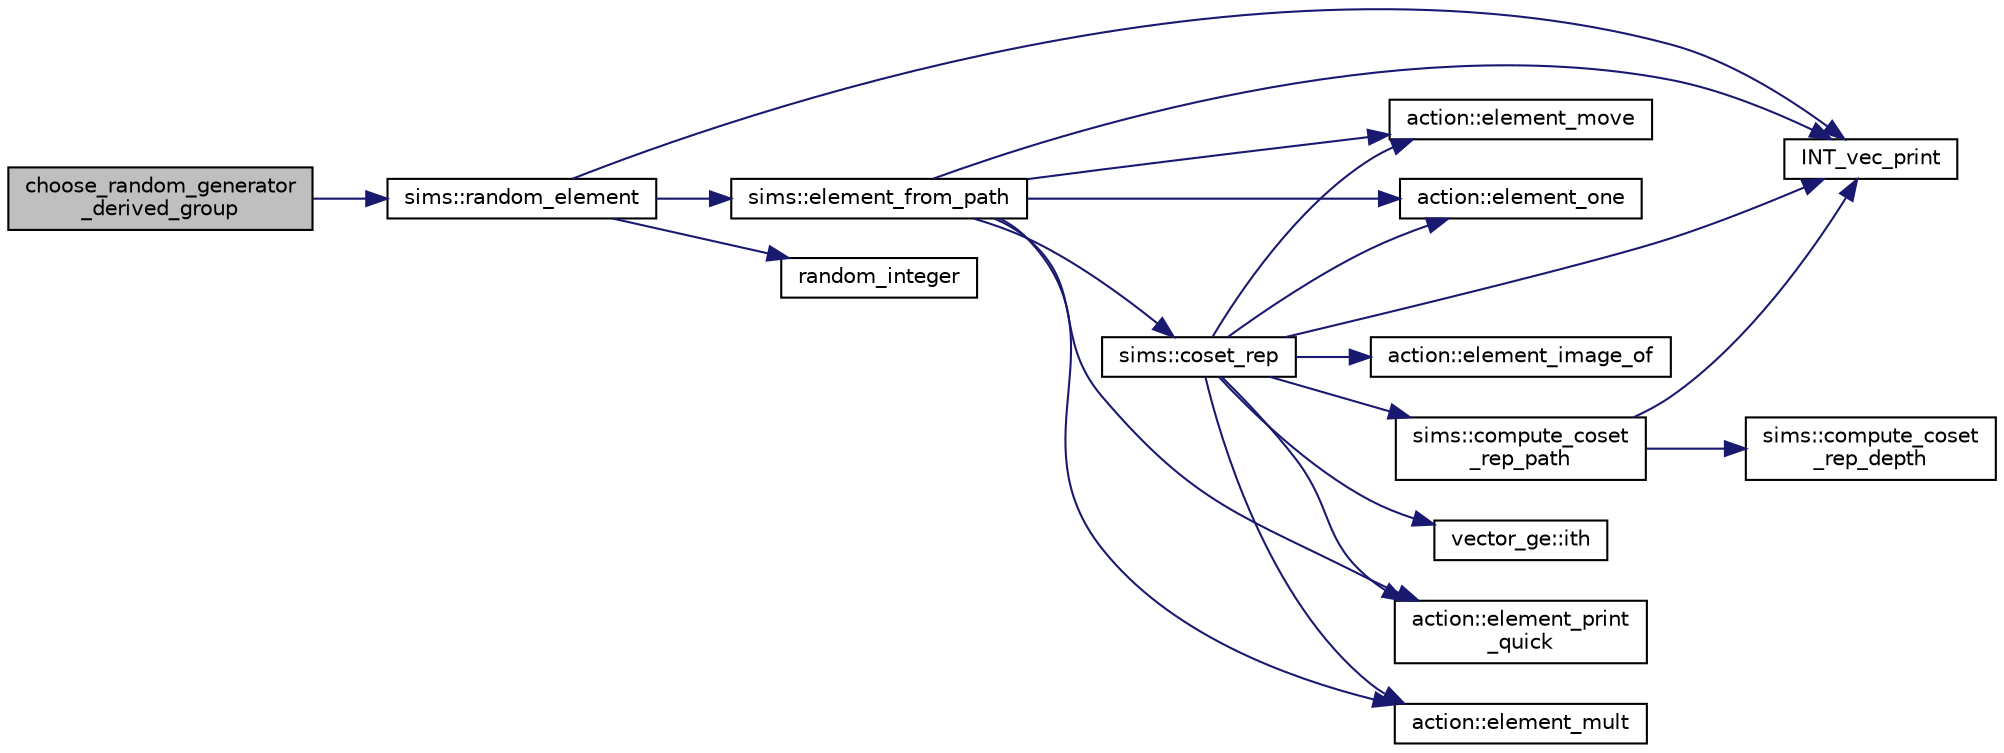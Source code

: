 digraph "choose_random_generator_derived_group"
{
  edge [fontname="Helvetica",fontsize="10",labelfontname="Helvetica",labelfontsize="10"];
  node [fontname="Helvetica",fontsize="10",shape=record];
  rankdir="LR";
  Node0 [label="choose_random_generator\l_derived_group",height=0.2,width=0.4,color="black", fillcolor="grey75", style="filled", fontcolor="black"];
  Node0 -> Node1 [color="midnightblue",fontsize="10",style="solid",fontname="Helvetica"];
  Node1 [label="sims::random_element",height=0.2,width=0.4,color="black", fillcolor="white", style="filled",URL="$d9/df3/classsims.html#a28e72977652add0bb45a5f703243fd33"];
  Node1 -> Node2 [color="midnightblue",fontsize="10",style="solid",fontname="Helvetica"];
  Node2 [label="INT_vec_print",height=0.2,width=0.4,color="black", fillcolor="white", style="filled",URL="$df/dbf/sajeeb_8_c.html#a79a5901af0b47dd0d694109543c027fe"];
  Node1 -> Node3 [color="midnightblue",fontsize="10",style="solid",fontname="Helvetica"];
  Node3 [label="random_integer",height=0.2,width=0.4,color="black", fillcolor="white", style="filled",URL="$d5/db4/io__and__os_8h.html#a509937846575424b1c8863e1bb96a766"];
  Node1 -> Node4 [color="midnightblue",fontsize="10",style="solid",fontname="Helvetica"];
  Node4 [label="sims::element_from_path",height=0.2,width=0.4,color="black", fillcolor="white", style="filled",URL="$d9/df3/classsims.html#a4a9bc25b1b8e61ba34d6d3d9f9fb8ab8"];
  Node4 -> Node2 [color="midnightblue",fontsize="10",style="solid",fontname="Helvetica"];
  Node4 -> Node5 [color="midnightblue",fontsize="10",style="solid",fontname="Helvetica"];
  Node5 [label="action::element_one",height=0.2,width=0.4,color="black", fillcolor="white", style="filled",URL="$d2/d86/classaction.html#a780a105daf04d6d1fe7e2f63b3c88e3b"];
  Node4 -> Node6 [color="midnightblue",fontsize="10",style="solid",fontname="Helvetica"];
  Node6 [label="sims::coset_rep",height=0.2,width=0.4,color="black", fillcolor="white", style="filled",URL="$d9/df3/classsims.html#a3d669dba4d005cd2399388f27f44cd04"];
  Node6 -> Node7 [color="midnightblue",fontsize="10",style="solid",fontname="Helvetica"];
  Node7 [label="sims::compute_coset\l_rep_path",height=0.2,width=0.4,color="black", fillcolor="white", style="filled",URL="$d9/df3/classsims.html#a22a53a24eb86dcfe54cb3588776a4d96"];
  Node7 -> Node8 [color="midnightblue",fontsize="10",style="solid",fontname="Helvetica"];
  Node8 [label="sims::compute_coset\l_rep_depth",height=0.2,width=0.4,color="black", fillcolor="white", style="filled",URL="$d9/df3/classsims.html#abfeb782bd253f1df5253486afb120f6f"];
  Node7 -> Node2 [color="midnightblue",fontsize="10",style="solid",fontname="Helvetica"];
  Node6 -> Node2 [color="midnightblue",fontsize="10",style="solid",fontname="Helvetica"];
  Node6 -> Node5 [color="midnightblue",fontsize="10",style="solid",fontname="Helvetica"];
  Node6 -> Node9 [color="midnightblue",fontsize="10",style="solid",fontname="Helvetica"];
  Node9 [label="vector_ge::ith",height=0.2,width=0.4,color="black", fillcolor="white", style="filled",URL="$d4/d6e/classvector__ge.html#a1ff002e8b746a9beb119d57dcd4a15ff"];
  Node6 -> Node10 [color="midnightblue",fontsize="10",style="solid",fontname="Helvetica"];
  Node10 [label="action::element_print\l_quick",height=0.2,width=0.4,color="black", fillcolor="white", style="filled",URL="$d2/d86/classaction.html#a4844680cf6750396f76494a28655265b"];
  Node6 -> Node11 [color="midnightblue",fontsize="10",style="solid",fontname="Helvetica"];
  Node11 [label="action::element_mult",height=0.2,width=0.4,color="black", fillcolor="white", style="filled",URL="$d2/d86/classaction.html#ae9e36b2cae1f0f7bd7144097fa9a34b3"];
  Node6 -> Node12 [color="midnightblue",fontsize="10",style="solid",fontname="Helvetica"];
  Node12 [label="action::element_move",height=0.2,width=0.4,color="black", fillcolor="white", style="filled",URL="$d2/d86/classaction.html#a550947491bbb534d3d7951f50198a874"];
  Node6 -> Node13 [color="midnightblue",fontsize="10",style="solid",fontname="Helvetica"];
  Node13 [label="action::element_image_of",height=0.2,width=0.4,color="black", fillcolor="white", style="filled",URL="$d2/d86/classaction.html#ae09559d4537a048fc860f8a74a31393d"];
  Node4 -> Node10 [color="midnightblue",fontsize="10",style="solid",fontname="Helvetica"];
  Node4 -> Node11 [color="midnightblue",fontsize="10",style="solid",fontname="Helvetica"];
  Node4 -> Node12 [color="midnightblue",fontsize="10",style="solid",fontname="Helvetica"];
}
